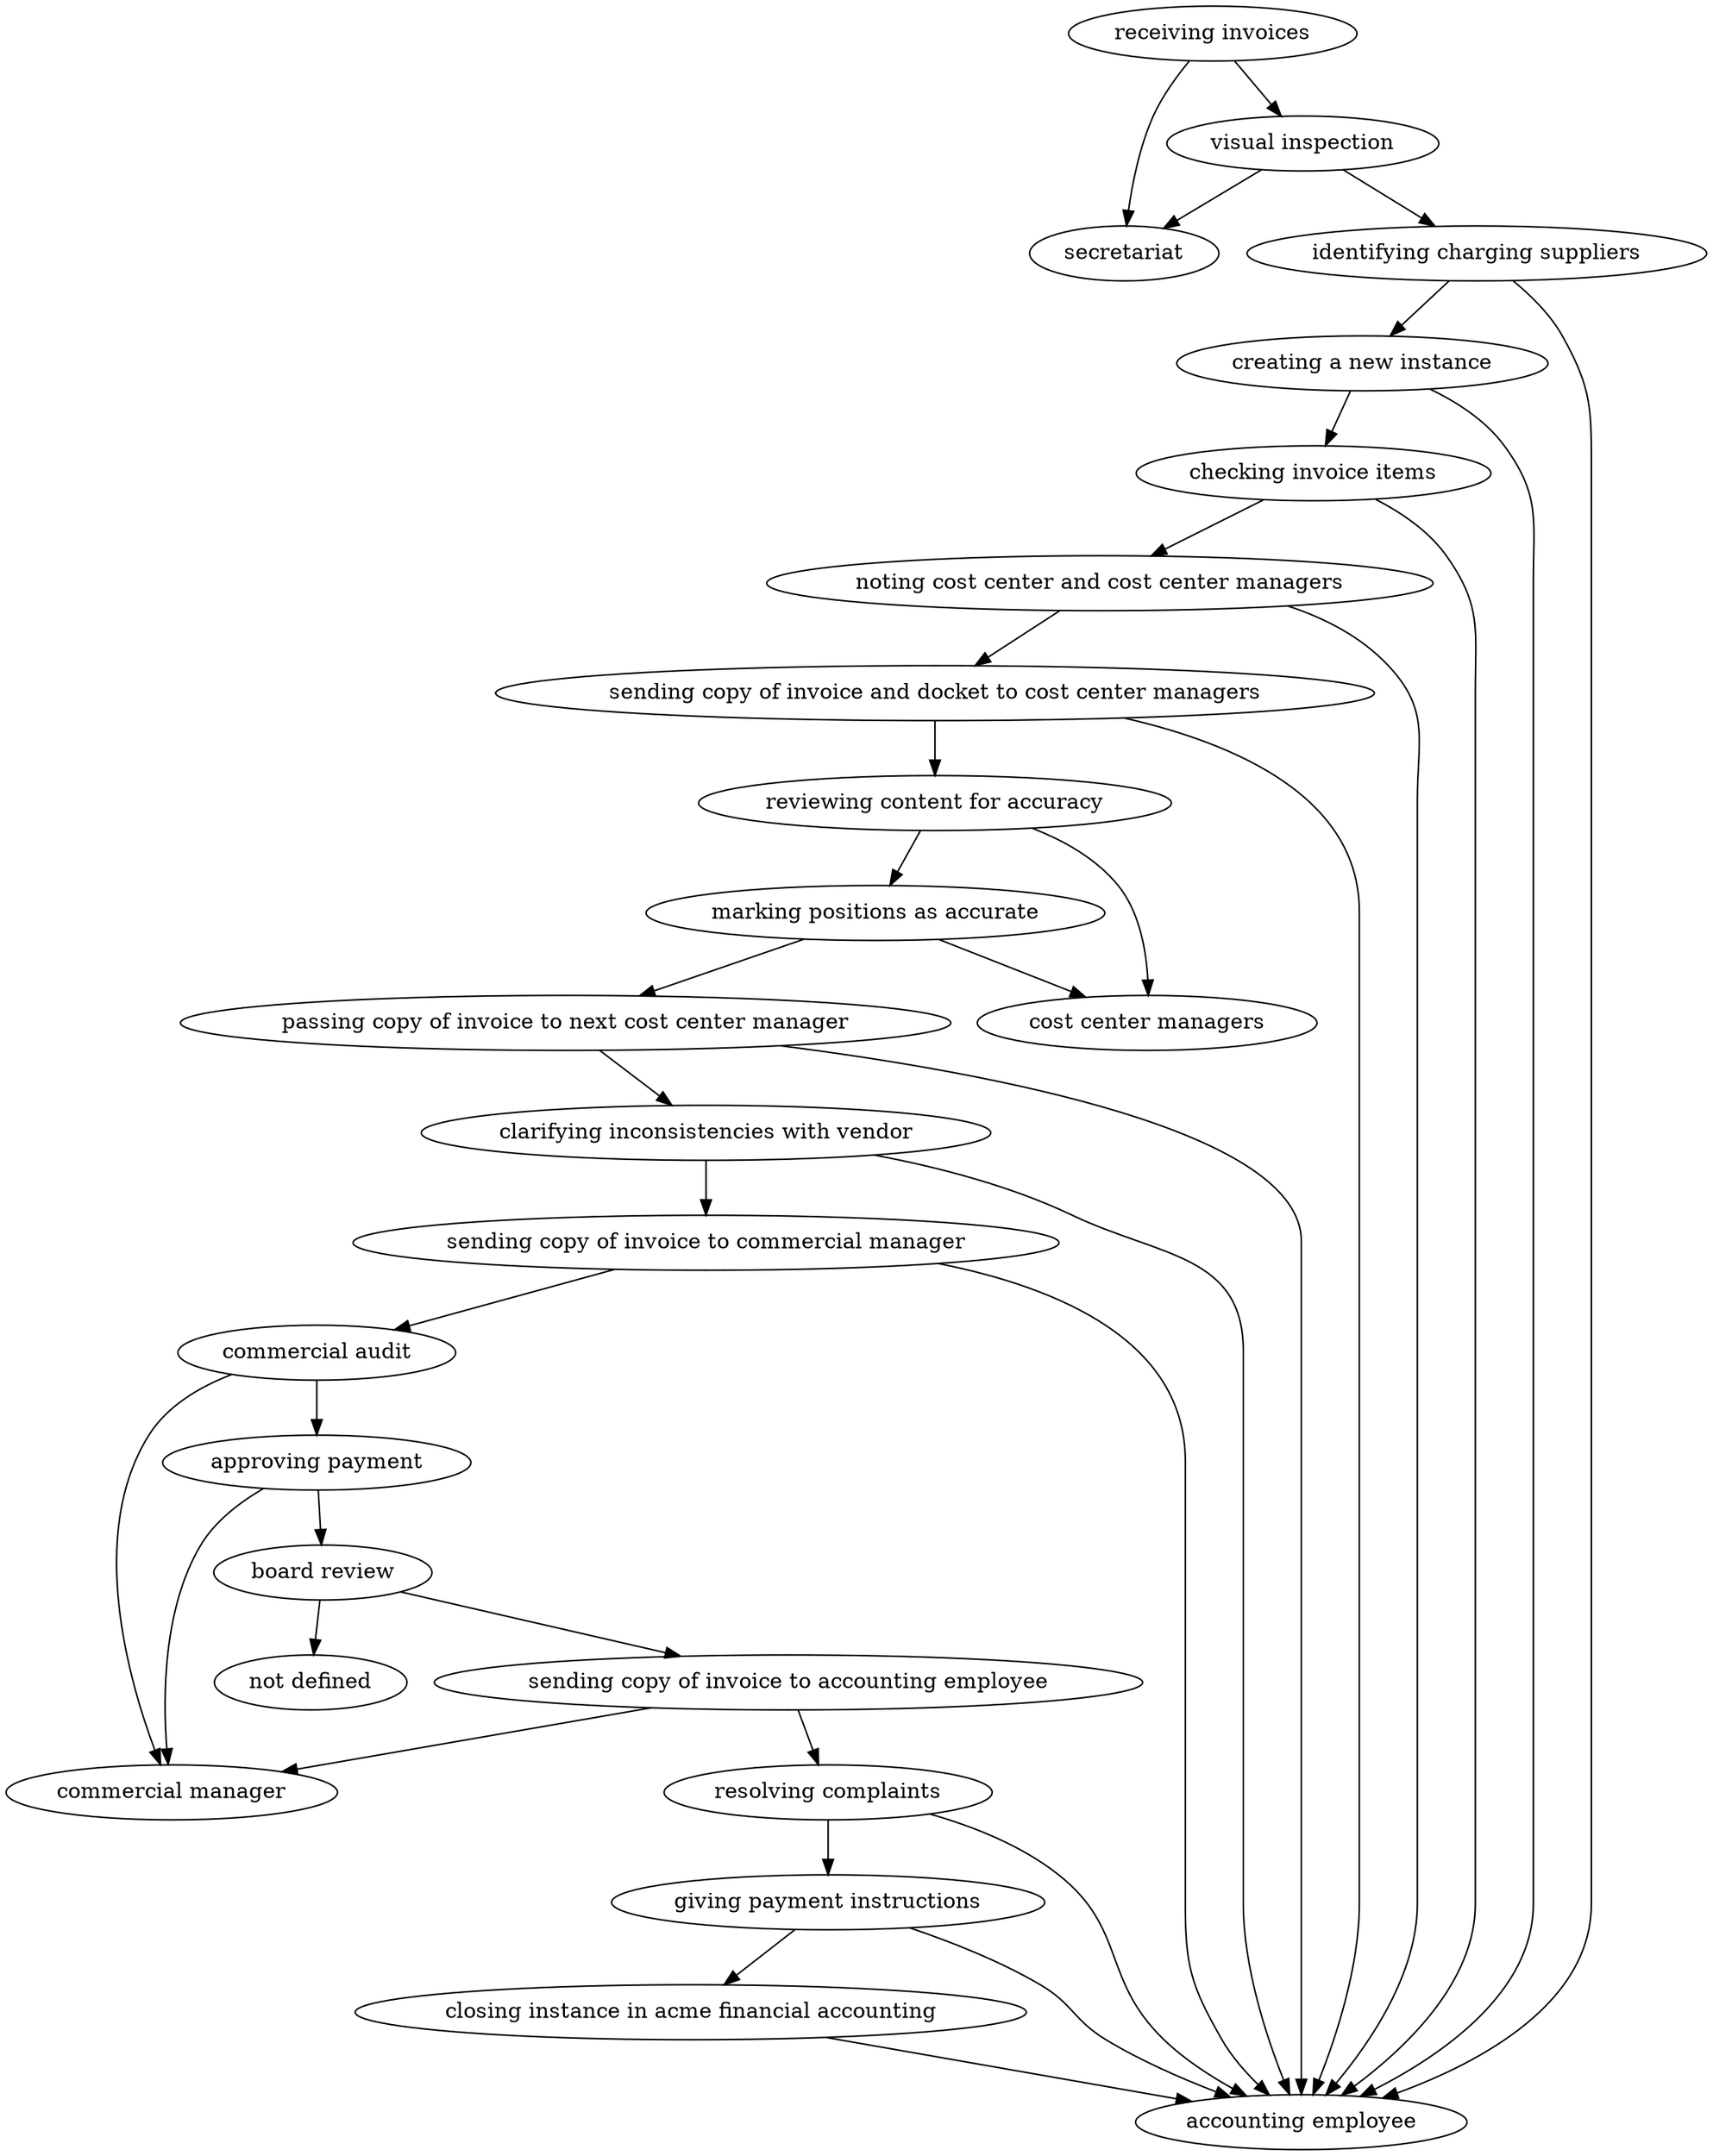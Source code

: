 strict digraph "doc-6.1" {
	graph [name="doc-6.1"];
	"receiving invoices"	[attrs="{'type': 'Activity', 'label': 'receiving invoices'}"];
	"visual inspection"	[attrs="{'type': 'Activity', 'label': 'visual inspection'}"];
	"receiving invoices" -> "visual inspection"	[attrs="{'type': 'flow', 'label': 'flow'}"];
	secretariat	[attrs="{'type': 'Actor', 'label': 'secretariat'}"];
	"receiving invoices" -> secretariat	[attrs="{'type': 'actor performer', 'label': 'actor performer'}"];
	"identifying charging suppliers"	[attrs="{'type': 'Activity', 'label': 'identifying charging suppliers'}"];
	"visual inspection" -> "identifying charging suppliers"	[attrs="{'type': 'flow', 'label': 'flow'}"];
	"visual inspection" -> secretariat	[attrs="{'type': 'actor performer', 'label': 'actor performer'}"];
	"creating a new instance"	[attrs="{'type': 'Activity', 'label': 'creating a new instance'}"];
	"identifying charging suppliers" -> "creating a new instance"	[attrs="{'type': 'flow', 'label': 'flow'}"];
	"accounting employee"	[attrs="{'type': 'Actor', 'label': 'accounting employee'}"];
	"identifying charging suppliers" -> "accounting employee"	[attrs="{'type': 'actor performer', 'label': 'actor performer'}"];
	"checking invoice items"	[attrs="{'type': 'Activity', 'label': 'checking invoice items'}"];
	"creating a new instance" -> "checking invoice items"	[attrs="{'type': 'flow', 'label': 'flow'}"];
	"creating a new instance" -> "accounting employee"	[attrs="{'type': 'actor performer', 'label': 'actor performer'}"];
	"noting cost center and cost center managers"	[attrs="{'type': 'Activity', 'label': 'noting cost center and cost center managers'}"];
	"checking invoice items" -> "noting cost center and cost center managers"	[attrs="{'type': 'flow', 'label': 'flow'}"];
	"checking invoice items" -> "accounting employee"	[attrs="{'type': 'actor performer', 'label': 'actor performer'}"];
	"sending copy of invoice and docket to cost center managers"	[attrs="{'type': 'Activity', 'label': 'sending copy of invoice and docket to cost center managers'}"];
	"noting cost center and cost center managers" -> "sending copy of invoice and docket to cost center managers"	[attrs="{'type': 'flow', 'label': 'flow'}"];
	"noting cost center and cost center managers" -> "accounting employee"	[attrs="{'type': 'actor performer', 'label': 'actor performer'}"];
	"reviewing content for accuracy"	[attrs="{'type': 'Activity', 'label': 'reviewing content for accuracy'}"];
	"sending copy of invoice and docket to cost center managers" -> "reviewing content for accuracy"	[attrs="{'type': 'flow', 'label': 'flow'}"];
	"sending copy of invoice and docket to cost center managers" -> "accounting employee"	[attrs="{'type': 'actor performer', 'label': 'actor performer'}"];
	"marking positions as accurate"	[attrs="{'type': 'Activity', 'label': 'marking positions as accurate'}"];
	"reviewing content for accuracy" -> "marking positions as accurate"	[attrs="{'type': 'flow', 'label': 'flow'}"];
	"cost center managers"	[attrs="{'type': 'Actor', 'label': 'cost center managers'}"];
	"reviewing content for accuracy" -> "cost center managers"	[attrs="{'type': 'actor performer', 'label': 'actor performer'}"];
	"passing copy of invoice to next cost center manager"	[attrs="{'type': 'Activity', 'label': 'passing copy of invoice to next cost center manager'}"];
	"marking positions as accurate" -> "passing copy of invoice to next cost center manager"	[attrs="{'type': 'flow', 'label': 'flow'}"];
	"marking positions as accurate" -> "cost center managers"	[attrs="{'type': 'actor performer', 'label': 'actor performer'}"];
	"clarifying inconsistencies with vendor"	[attrs="{'type': 'Activity', 'label': 'clarifying inconsistencies with vendor'}"];
	"passing copy of invoice to next cost center manager" -> "clarifying inconsistencies with vendor"	[attrs="{'type': 'flow', 'label': 'flow'}"];
	"passing copy of invoice to next cost center manager" -> "accounting employee"	[attrs="{'type': 'actor performer', 'label': 'actor performer'}"];
	"sending copy of invoice to commercial manager"	[attrs="{'type': 'Activity', 'label': 'sending copy of invoice to commercial manager'}"];
	"clarifying inconsistencies with vendor" -> "sending copy of invoice to commercial manager"	[attrs="{'type': 'flow', 'label': 'flow'}"];
	"clarifying inconsistencies with vendor" -> "accounting employee"	[attrs="{'type': 'actor performer', 'label': 'actor performer'}"];
	"commercial audit"	[attrs="{'type': 'Activity', 'label': 'commercial audit'}"];
	"sending copy of invoice to commercial manager" -> "commercial audit"	[attrs="{'type': 'flow', 'label': 'flow'}"];
	"sending copy of invoice to commercial manager" -> "accounting employee"	[attrs="{'type': 'actor performer', 'label': 'actor performer'}"];
	"approving payment"	[attrs="{'type': 'Activity', 'label': 'approving payment'}"];
	"commercial audit" -> "approving payment"	[attrs="{'type': 'flow', 'label': 'flow'}"];
	"commercial manager"	[attrs="{'type': 'Actor', 'label': 'commercial manager'}"];
	"commercial audit" -> "commercial manager"	[attrs="{'type': 'actor performer', 'label': 'actor performer'}"];
	"board review"	[attrs="{'type': 'Activity', 'label': 'board review'}"];
	"approving payment" -> "board review"	[attrs="{'type': 'flow', 'label': 'flow'}"];
	"approving payment" -> "commercial manager"	[attrs="{'type': 'actor performer', 'label': 'actor performer'}"];
	"sending copy of invoice to accounting employee"	[attrs="{'type': 'Activity', 'label': 'sending copy of invoice to accounting employee'}"];
	"board review" -> "sending copy of invoice to accounting employee"	[attrs="{'type': 'flow', 'label': 'flow'}"];
	"not defined"	[attrs="{'type': 'Actor', 'label': 'not defined'}"];
	"board review" -> "not defined"	[attrs="{'type': 'actor performer', 'label': 'actor performer'}"];
	"resolving complaints"	[attrs="{'type': 'Activity', 'label': 'resolving complaints'}"];
	"sending copy of invoice to accounting employee" -> "resolving complaints"	[attrs="{'type': 'flow', 'label': 'flow'}"];
	"sending copy of invoice to accounting employee" -> "commercial manager"	[attrs="{'type': 'actor performer', 'label': 'actor performer'}"];
	"giving payment instructions"	[attrs="{'type': 'Activity', 'label': 'giving payment instructions'}"];
	"resolving complaints" -> "giving payment instructions"	[attrs="{'type': 'flow', 'label': 'flow'}"];
	"resolving complaints" -> "accounting employee"	[attrs="{'type': 'actor performer', 'label': 'actor performer'}"];
	"closing instance in acme financial accounting"	[attrs="{'type': 'Activity', 'label': 'closing instance in acme financial accounting'}"];
	"giving payment instructions" -> "closing instance in acme financial accounting"	[attrs="{'type': 'flow', 'label': 'flow'}"];
	"giving payment instructions" -> "accounting employee"	[attrs="{'type': 'actor performer', 'label': 'actor performer'}"];
	"closing instance in acme financial accounting" -> "accounting employee"	[attrs="{'type': 'actor performer', 'label': 'actor performer'}"];
}

